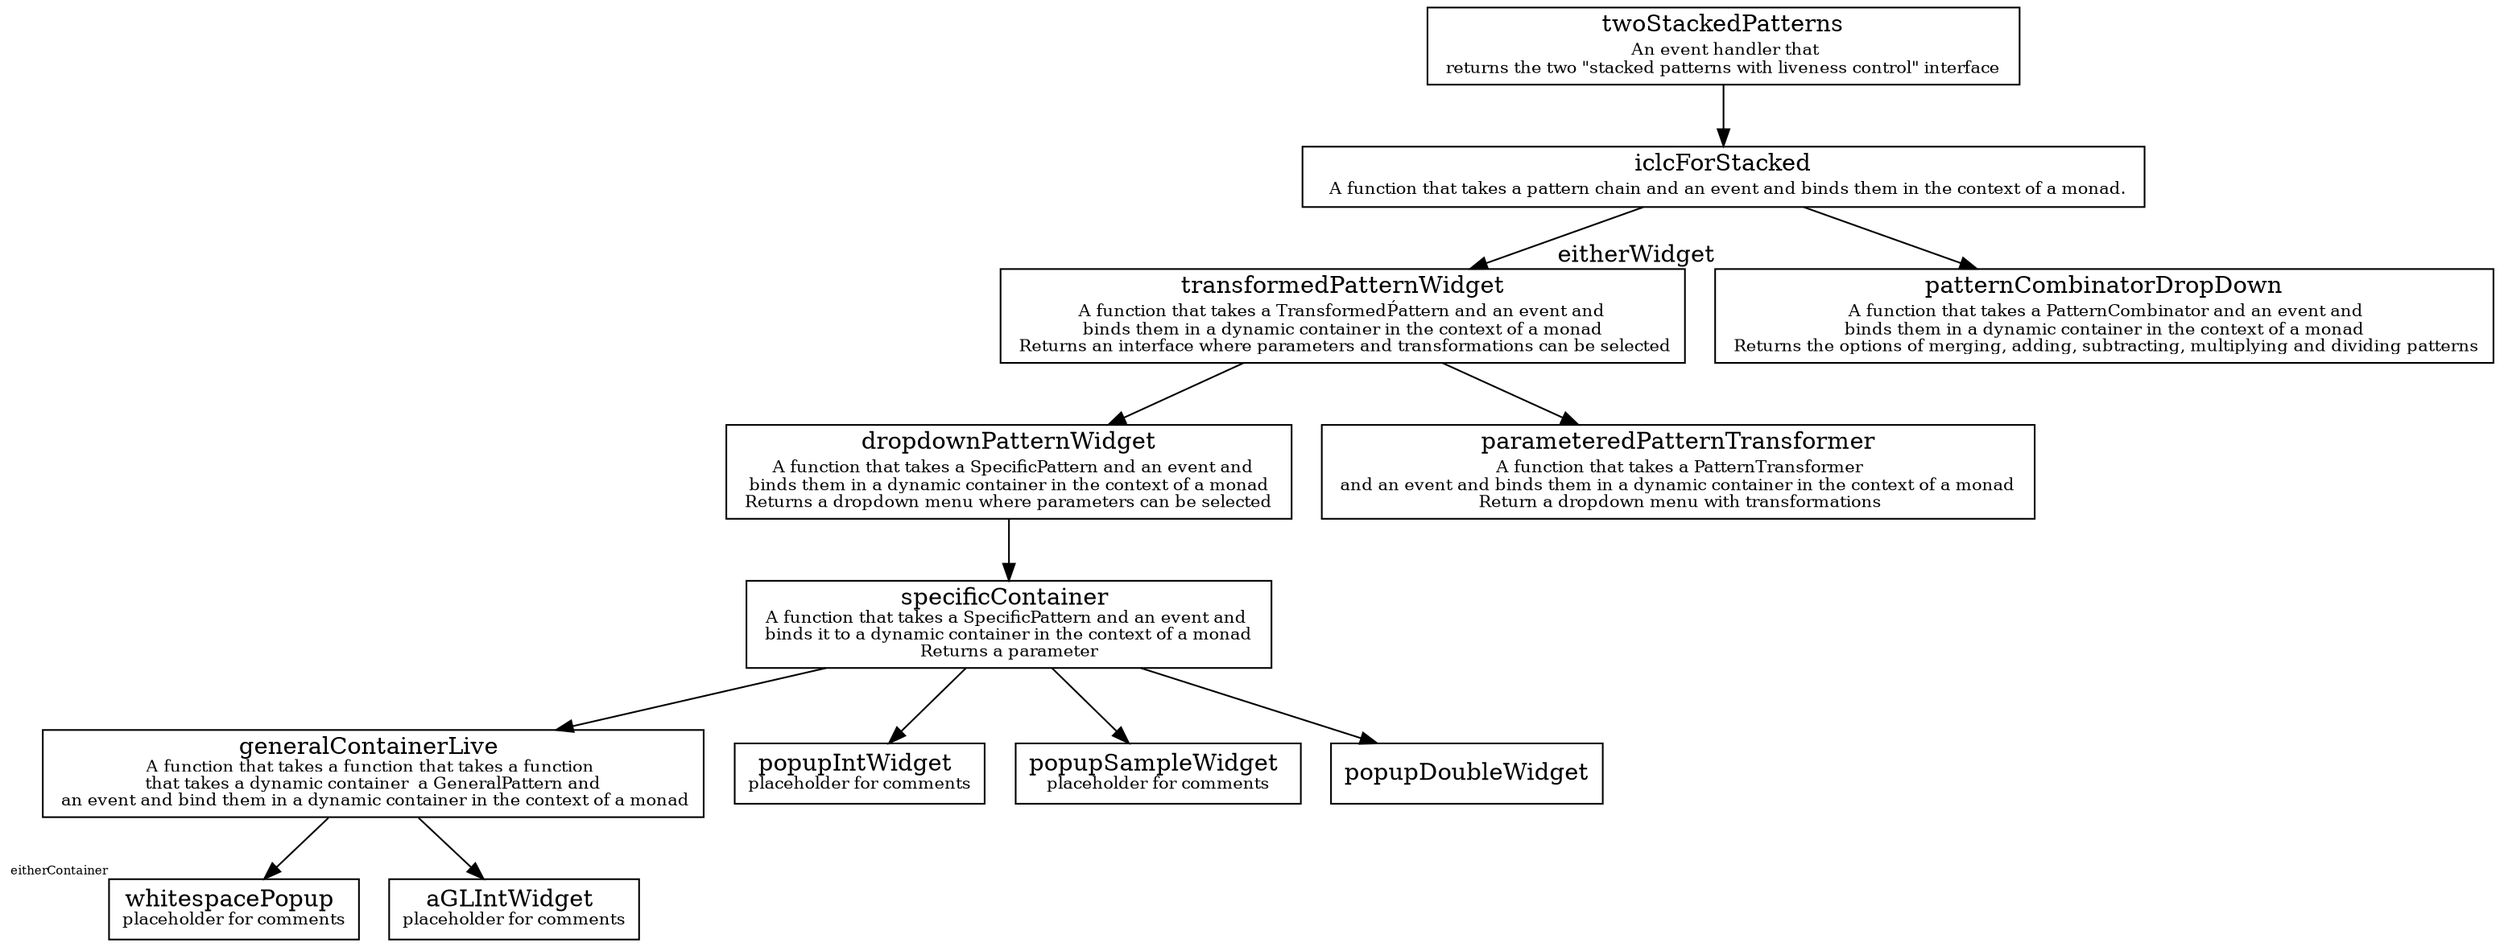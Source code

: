 digraph twoStackedPatterns {
              node [shape=record, labelloc=b];
              twoStackedPatterns [label=<twoStackedPatterns<BR /> <FONT POINT-SIZE="10">An event handler that <BR /> returns the two "stacked patterns with liveness control" interface </FONT>>];
              iclcForStacked [label=<iclcForStacked<BR /> <FONT POINT-SIZE="10"> A function that takes a pattern chain and an event and binds them in the context of a monad. </FONT>> ];
              transformedPatternWidget [label=<transformedPatternWidget<BR /> <FONT POINT-SIZE="10">A function that takes a TransformedṔattern and an event and  <BR /> binds them in a dynamic container in the context of a monad <BR /> Returns an interface where parameters and transformations can be selected</FONT>> ];
              patternCombinatorDropDown [label=<patternCombinatorDropDown<BR /> <FONT POINT-SIZE="10">A function that takes a PatternCombinator and an event and <BR /> binds them in a dynamic container in the context of a monad <BR /> Returns the options of merging, adding, subtracting, multiplying and dividing patterns</FONT>>, xlabel=<eitherWidget>];
              dropdownPatternWidget [label=<dropdownPatternWidget<BR /> <FONT POINT-SIZE="10"> A function that takes a SpecificPattern and an event and <BR /> binds them in a dynamic container in the context of a monad <BR /> Returns a dropdown menu where parameters can be selected </FONT>>];
              parameteredPatternTransformer [label=<parameteredPatternTransformer<BR /> <FONT POINT-SIZE="10">A function that takes a PatternTransformer <BR /> and an event and binds them in a dynamic container in the context of a monad <BR /> Return a dropdown menu with transformations</FONT>>];
              whitespacePopup [xlabel=<<FONT POINT-SIZE="7"> eitherContainer</FONT>>];
              specificContainer [label=<specificContainer <BR/><FONT POINT-SIZE="10">A function that takes a SpecificPattern and an event and <BR /> binds it to a dynamic container in the context of a monad <BR /> Returns a parameter </FONT>>];
              generalContainerLive [label=<generalContainerLive <BR/><FONT POINT-SIZE="10">A function that takes a function that takes a function <BR /> that takes a dynamic container  a GeneralPattern and <BR /> an event and bind them in a dynamic container in the context of a monad</FONT>>];
              popupIntWidget [label=<popupIntWidget <BR/><FONT POINT-SIZE="10">placeholder for comments</FONT>>];
              popupSampleWidget [label=<popupSampleWidget <BR/><FONT POINT-SIZE="10">placeholder for comments</FONT>>];
              whitespacePopup [label=<whitespacePopup <BR/><FONT POINT-SIZE="10">placeholder for comments</FONT>>];
              aGLWidget [label=<aGLIntWidget <BR/><FONT POINT-SIZE="10">placeholder for comments</FONT>>];

              twoStackedPatterns -> iclcForStacked
              iclcForStacked -> transformedPatternWidget
              iclcForStacked -> patternCombinatorDropDown
              transformedPatternWidget -> dropdownPatternWidget
              dropdownPatternWidget -> specificContainer
              specificContainer -> generalContainerLive
              generalContainerLive -> aGLWidget
              generalContainerLive -> whitespacePopup

//specificContainer right branch
              specificContainer -> popupDoubleWidget
              specificContainer -> popupIntWidget
              specificContainer -> popupSampleWidget

              transformedPatternWidget -> parameteredPatternTransformer
}
